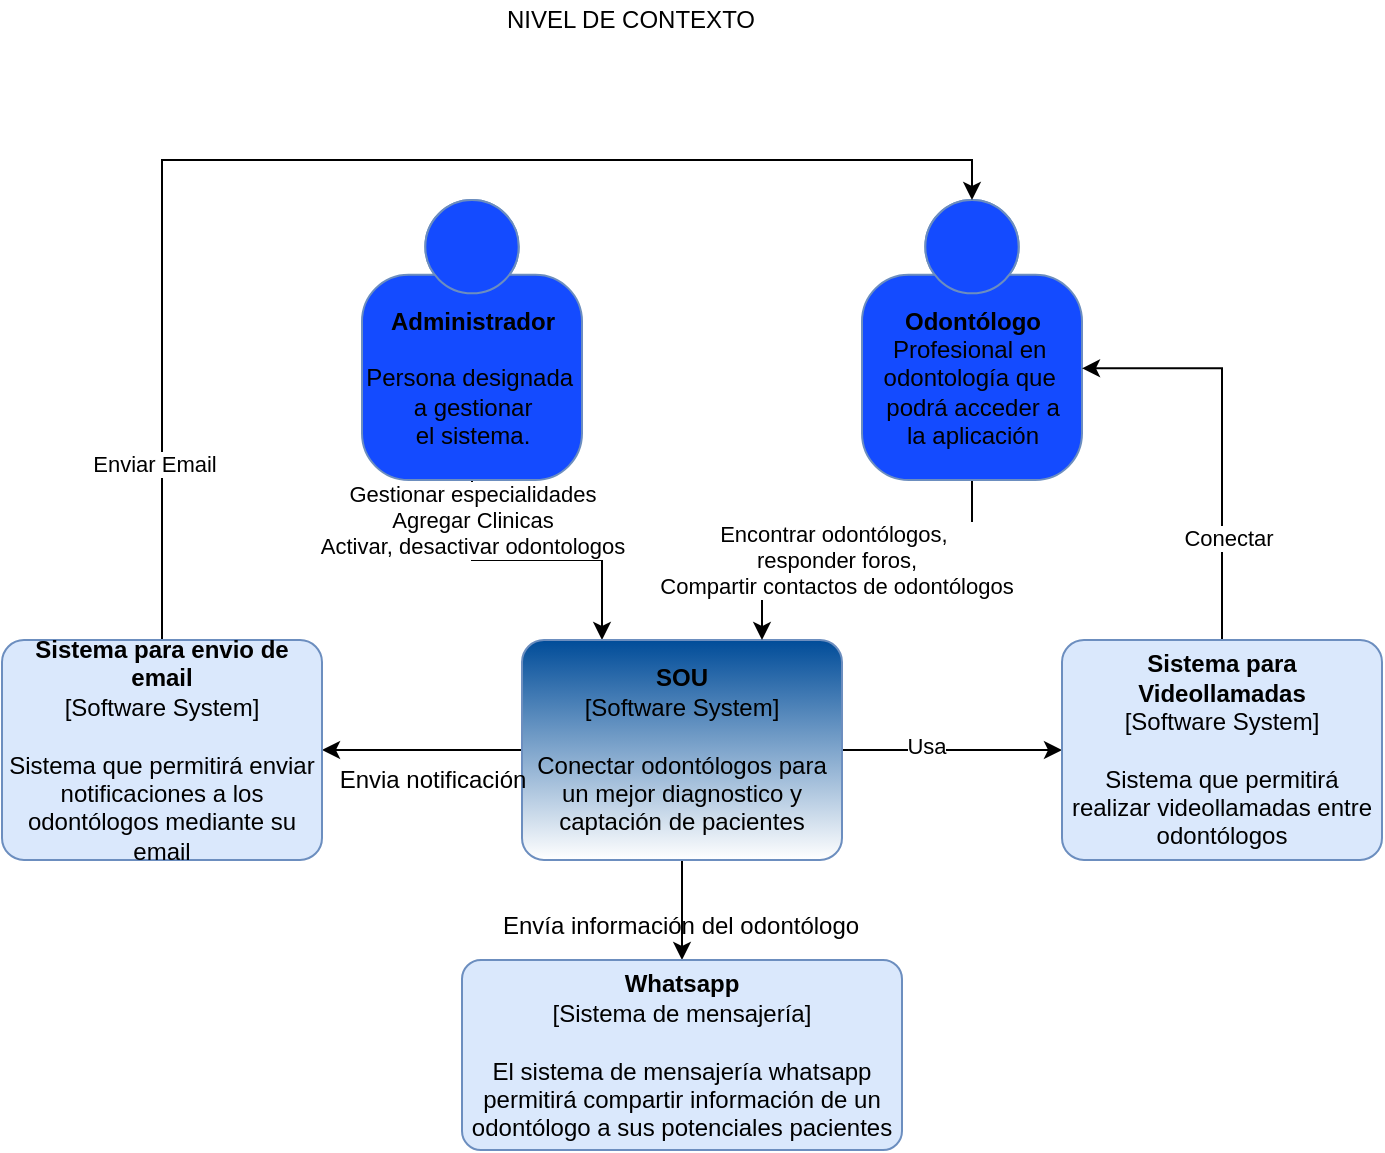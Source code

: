 <mxfile version="13.2.6" type="github">
  <diagram id="RHunsG3qsmhAcjcYPmP-" name="Page-1">
    <mxGraphModel dx="868" dy="402" grid="1" gridSize="10" guides="1" tooltips="1" connect="1" arrows="1" fold="1" page="1" pageScale="1" pageWidth="827" pageHeight="1169" math="0" shadow="0">
      <root>
        <mxCell id="0" />
        <mxCell id="1" parent="0" />
        <mxCell id="zAKa6ue-rQI7wxkRx-mQ-5" style="edgeStyle=orthogonalEdgeStyle;rounded=0;orthogonalLoop=1;jettySize=auto;html=1;exitX=0.5;exitY=1;exitDx=0;exitDy=0;exitPerimeter=0;entryX=0.25;entryY=0;entryDx=0;entryDy=0;entryPerimeter=0;" parent="1" source="zAKa6ue-rQI7wxkRx-mQ-1" target="zAKa6ue-rQI7wxkRx-mQ-2" edge="1">
          <mxGeometry relative="1" as="geometry" />
        </mxCell>
        <mxCell id="zAKa6ue-rQI7wxkRx-mQ-11" value="Gestionar especialidades&lt;br&gt;Agregar Clinicas&lt;br&gt;Activar, desactivar odontologos" style="edgeLabel;html=1;align=center;verticalAlign=middle;resizable=0;points=[];" parent="zAKa6ue-rQI7wxkRx-mQ-5" vertex="1" connectable="0">
          <mxGeometry x="-0.45" y="18" relative="1" as="geometry">
            <mxPoint y="-2" as="offset" />
          </mxGeometry>
        </mxCell>
        <mxCell id="zAKa6ue-rQI7wxkRx-mQ-1" value="&lt;b&gt;Administrador&lt;br&gt;&lt;/b&gt;&lt;br&gt;Persona designada&amp;nbsp;&lt;br&gt;a gestionar&lt;br&gt;el sistema." style="html=1;dashed=0;whitespace=wrap;fillColor=#144BFF;strokeColor=#6C8EBF;shape=mxgraph.c4.person;align=center;points=[[0.5,0,0],[1,0.5,0],[1,0.75,0],[0.75,1,0],[0.5,1,0],[0.25,1,0],[0,0.75,0],[0,0.5,0]];" parent="1" vertex="1">
          <mxGeometry x="260" y="140" width="110.0" height="140" as="geometry" />
        </mxCell>
        <mxCell id="zAKa6ue-rQI7wxkRx-mQ-12" style="edgeStyle=orthogonalEdgeStyle;rounded=0;orthogonalLoop=1;jettySize=auto;html=1;exitX=1;exitY=0.5;exitDx=0;exitDy=0;exitPerimeter=0;" parent="1" source="zAKa6ue-rQI7wxkRx-mQ-2" target="zAKa6ue-rQI7wxkRx-mQ-4" edge="1">
          <mxGeometry relative="1" as="geometry" />
        </mxCell>
        <mxCell id="zAKa6ue-rQI7wxkRx-mQ-23" value="Usa" style="edgeLabel;html=1;align=center;verticalAlign=middle;resizable=0;points=[];" parent="zAKa6ue-rQI7wxkRx-mQ-12" vertex="1" connectable="0">
          <mxGeometry x="-0.236" y="2" relative="1" as="geometry">
            <mxPoint as="offset" />
          </mxGeometry>
        </mxCell>
        <mxCell id="zAKa6ue-rQI7wxkRx-mQ-13" style="edgeStyle=orthogonalEdgeStyle;rounded=0;orthogonalLoop=1;jettySize=auto;html=1;exitX=0;exitY=0.5;exitDx=0;exitDy=0;exitPerimeter=0;entryX=1;entryY=0.5;entryDx=0;entryDy=0;entryPerimeter=0;" parent="1" source="zAKa6ue-rQI7wxkRx-mQ-2" target="zAKa6ue-rQI7wxkRx-mQ-7" edge="1">
          <mxGeometry relative="1" as="geometry" />
        </mxCell>
        <mxCell id="zAKa6ue-rQI7wxkRx-mQ-14" style="edgeStyle=orthogonalEdgeStyle;rounded=0;orthogonalLoop=1;jettySize=auto;html=1;exitX=0.5;exitY=1;exitDx=0;exitDy=0;exitPerimeter=0;entryX=0.5;entryY=0;entryDx=0;entryDy=0;entryPerimeter=0;" parent="1" source="zAKa6ue-rQI7wxkRx-mQ-2" target="zAKa6ue-rQI7wxkRx-mQ-9" edge="1">
          <mxGeometry relative="1" as="geometry" />
        </mxCell>
        <mxCell id="zAKa6ue-rQI7wxkRx-mQ-2" value="&lt;b&gt;SOU&lt;/b&gt;&lt;div&gt;[Software System]&lt;/div&gt;&lt;br&gt;&lt;div&gt;Conectar odontólogos para un mejor diagnostico y captación de pacientes&lt;/div&gt;" style="rounded=1;whiteSpace=wrap;html=1;labelBackgroundColor=none;fillColor=#004C99;fontColor=#000000;align=center;arcSize=10;strokeColor=#6c8ebf;points=[[0.25,0,0],[0.5,0,0],[0.75,0,0],[1,0.25,0],[1,0.5,0],[1,0.75,0],[0.75,1,0],[0.5,1,0],[0.25,1,0],[0,0.75,0],[0,0.5,0],[0,0.25,0]];gradientColor=#ffffff;" parent="1" vertex="1">
          <mxGeometry x="340" y="360" width="160" height="110.0" as="geometry" />
        </mxCell>
        <mxCell id="zAKa6ue-rQI7wxkRx-mQ-6" style="edgeStyle=orthogonalEdgeStyle;rounded=0;orthogonalLoop=1;jettySize=auto;html=1;exitX=0.5;exitY=1;exitDx=0;exitDy=0;exitPerimeter=0;entryX=0.75;entryY=0;entryDx=0;entryDy=0;entryPerimeter=0;" parent="1" source="zAKa6ue-rQI7wxkRx-mQ-3" target="zAKa6ue-rQI7wxkRx-mQ-2" edge="1">
          <mxGeometry relative="1" as="geometry" />
        </mxCell>
        <mxCell id="zAKa6ue-rQI7wxkRx-mQ-10" value="Encontrar odontólogos,&amp;nbsp;&lt;br&gt;responder foros,&lt;br&gt;Compartir contactos de odontólogos" style="edgeLabel;html=1;align=center;verticalAlign=middle;resizable=0;points=[];" parent="zAKa6ue-rQI7wxkRx-mQ-6" vertex="1" connectable="0">
          <mxGeometry x="0.181" relative="1" as="geometry">
            <mxPoint x="1" as="offset" />
          </mxGeometry>
        </mxCell>
        <mxCell id="zAKa6ue-rQI7wxkRx-mQ-3" value="&lt;b&gt;Odontólogo&lt;/b&gt;&lt;br&gt;Profesional en&amp;nbsp;&lt;br&gt;odontología que&amp;nbsp;&lt;br&gt;podrá acceder a&lt;br&gt;la aplicación" style="html=1;dashed=0;whitespace=wrap;fillColor=#144BFF;strokeColor=#6C8EBF;shape=mxgraph.c4.person;align=center;points=[[0.5,0,0],[1,0.5,0],[1,0.75,0],[0.75,1,0],[0.5,1,0],[0.25,1,0],[0,0.75,0],[0,0.5,0]];" parent="1" vertex="1">
          <mxGeometry x="510" y="140" width="110.0" height="140" as="geometry" />
        </mxCell>
        <mxCell id="zAKa6ue-rQI7wxkRx-mQ-16" style="edgeStyle=orthogonalEdgeStyle;rounded=0;orthogonalLoop=1;jettySize=auto;html=1;exitX=0.5;exitY=0;exitDx=0;exitDy=0;exitPerimeter=0;entryX=1;entryY=0.601;entryDx=0;entryDy=0;entryPerimeter=0;" parent="1" source="zAKa6ue-rQI7wxkRx-mQ-4" target="zAKa6ue-rQI7wxkRx-mQ-3" edge="1">
          <mxGeometry relative="1" as="geometry" />
        </mxCell>
        <mxCell id="zAKa6ue-rQI7wxkRx-mQ-17" value="Conectar" style="edgeLabel;html=1;align=center;verticalAlign=middle;resizable=0;points=[];" parent="zAKa6ue-rQI7wxkRx-mQ-16" vertex="1" connectable="0">
          <mxGeometry x="-0.499" y="-3" relative="1" as="geometry">
            <mxPoint as="offset" />
          </mxGeometry>
        </mxCell>
        <mxCell id="zAKa6ue-rQI7wxkRx-mQ-4" value="&lt;b&gt;Sistema para Videollamadas&lt;/b&gt;&lt;br&gt;&lt;div&gt;[Software System]&lt;/div&gt;&lt;br&gt;&lt;div&gt;Sistema que permitirá realizar videollamadas entre odontólogos&lt;/div&gt;" style="rounded=1;whiteSpace=wrap;html=1;labelBackgroundColor=none;fillColor=#dae8fc;fontColor=#000000;align=center;arcSize=10;strokeColor=#6c8ebf;points=[[0.25,0,0],[0.5,0,0],[0.75,0,0],[1,0.25,0],[1,0.5,0],[1,0.75,0],[0.75,1,0],[0.5,1,0],[0.25,1,0],[0,0.75,0],[0,0.5,0],[0,0.25,0]];" parent="1" vertex="1">
          <mxGeometry x="610" y="360" width="160" height="110.0" as="geometry" />
        </mxCell>
        <mxCell id="zAKa6ue-rQI7wxkRx-mQ-15" style="edgeStyle=orthogonalEdgeStyle;rounded=0;orthogonalLoop=1;jettySize=auto;html=1;exitX=0.5;exitY=0;exitDx=0;exitDy=0;exitPerimeter=0;entryX=0.5;entryY=0;entryDx=0;entryDy=0;entryPerimeter=0;" parent="1" source="zAKa6ue-rQI7wxkRx-mQ-7" target="zAKa6ue-rQI7wxkRx-mQ-3" edge="1">
          <mxGeometry relative="1" as="geometry" />
        </mxCell>
        <mxCell id="zAKa6ue-rQI7wxkRx-mQ-21" value="Enviar Email" style="edgeLabel;html=1;align=center;verticalAlign=middle;resizable=0;points=[];" parent="zAKa6ue-rQI7wxkRx-mQ-15" vertex="1" connectable="0">
          <mxGeometry x="-0.735" y="4" relative="1" as="geometry">
            <mxPoint as="offset" />
          </mxGeometry>
        </mxCell>
        <mxCell id="zAKa6ue-rQI7wxkRx-mQ-7" value="&lt;b&gt;Sistema para envio de email&lt;/b&gt;&lt;br&gt;&lt;div&gt;[Software System]&lt;/div&gt;&lt;br&gt;&lt;div&gt;Sistema que permitirá enviar notificaciones a los odontólogos mediante su email&lt;/div&gt;" style="rounded=1;whiteSpace=wrap;html=1;labelBackgroundColor=none;fillColor=#dae8fc;fontColor=#000000;align=center;arcSize=10;strokeColor=#6c8ebf;points=[[0.25,0,0],[0.5,0,0],[0.75,0,0],[1,0.25,0],[1,0.5,0],[1,0.75,0],[0.75,1,0],[0.5,1,0],[0.25,1,0],[0,0.75,0],[0,0.5,0],[0,0.25,0]];" parent="1" vertex="1">
          <mxGeometry x="80" y="360" width="160" height="110.0" as="geometry" />
        </mxCell>
        <mxCell id="zAKa6ue-rQI7wxkRx-mQ-9" value="&lt;b&gt;Whatsapp&lt;/b&gt;&lt;div&gt;[Sistema de mensajería]&lt;/div&gt;&lt;br&gt;&lt;div&gt;El sistema de mensajería&amp;nbsp;whatsapp permitirá compartir información de un odontólogo a sus potenciales pacientes&lt;/div&gt;" style="rounded=1;whiteSpace=wrap;html=1;labelBackgroundColor=none;fillColor=#dae8fc;fontColor=#000000;align=center;arcSize=10;strokeColor=#6c8ebf;points=[[0.25,0,0],[0.5,0,0],[0.75,0,0],[1,0.25,0],[1,0.5,0],[1,0.75,0],[0.75,1,0],[0.5,1,0],[0.25,1,0],[0,0.75,0],[0,0.5,0],[0,0.25,0]];" parent="1" vertex="1">
          <mxGeometry x="310" y="520" width="220" height="95" as="geometry" />
        </mxCell>
        <mxCell id="zAKa6ue-rQI7wxkRx-mQ-19" value="Envia notificación" style="text;html=1;align=center;verticalAlign=middle;resizable=0;points=[];autosize=1;" parent="1" vertex="1">
          <mxGeometry x="240" y="420" width="110" height="20" as="geometry" />
        </mxCell>
        <mxCell id="zAKa6ue-rQI7wxkRx-mQ-22" value="Envía información del odontólogo" style="text;html=1;align=center;verticalAlign=middle;resizable=0;points=[];autosize=1;" parent="1" vertex="1">
          <mxGeometry x="324" y="493" width="190" height="20" as="geometry" />
        </mxCell>
        <mxCell id="zAKa6ue-rQI7wxkRx-mQ-25" value="NIVEL DE CONTEXTO" style="text;html=1;align=center;verticalAlign=middle;resizable=0;points=[];autosize=1;" parent="1" vertex="1">
          <mxGeometry x="324" y="40" width="140" height="20" as="geometry" />
        </mxCell>
      </root>
    </mxGraphModel>
  </diagram>
</mxfile>
